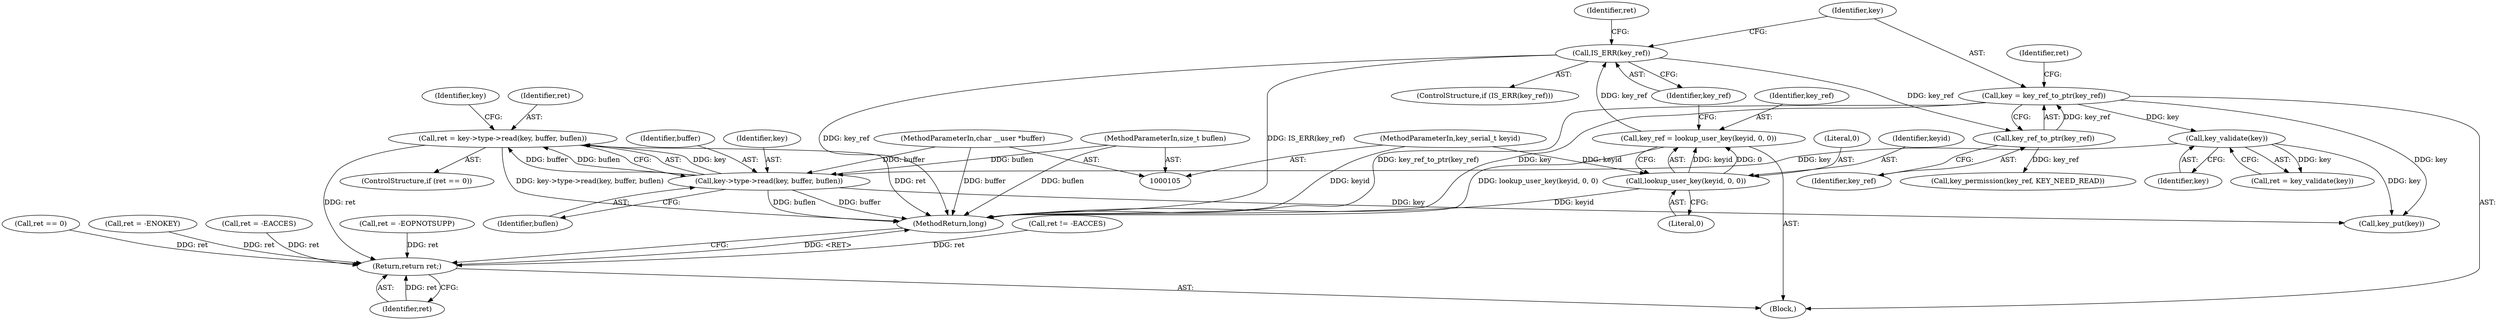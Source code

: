 digraph "0_linux_b4a1b4f5047e4f54e194681125c74c0aa64d637d@API" {
"1000183" [label="(Call,ret = key->type->read(key, buffer, buflen))"];
"1000185" [label="(Call,key->type->read(key, buffer, buflen))"];
"1000177" [label="(Call,key_validate(key))"];
"1000128" [label="(Call,key = key_ref_to_ptr(key_ref))"];
"1000130" [label="(Call,key_ref_to_ptr(key_ref))"];
"1000120" [label="(Call,IS_ERR(key_ref))"];
"1000113" [label="(Call,key_ref = lookup_user_key(keyid, 0, 0))"];
"1000115" [label="(Call,lookup_user_key(keyid, 0, 0))"];
"1000106" [label="(MethodParameterIn,key_serial_t keyid)"];
"1000107" [label="(MethodParameterIn,char __user *buffer)"];
"1000108" [label="(MethodParameterIn,size_t buflen)"];
"1000198" [label="(Return,return ret;)"];
"1000199" [label="(Identifier,ret)"];
"1000118" [label="(Literal,0)"];
"1000183" [label="(Call,ret = key->type->read(key, buffer, buflen))"];
"1000175" [label="(Call,ret = key_validate(key))"];
"1000130" [label="(Call,key_ref_to_ptr(key_ref))"];
"1000129" [label="(Identifier,key)"];
"1000200" [label="(MethodReturn,long)"];
"1000119" [label="(ControlStructure,if (IS_ERR(key_ref)))"];
"1000113" [label="(Call,key_ref = lookup_user_key(keyid, 0, 0))"];
"1000114" [label="(Identifier,key_ref)"];
"1000106" [label="(MethodParameterIn,key_serial_t keyid)"];
"1000159" [label="(Call,ret = -EOPNOTSUPP)"];
"1000120" [label="(Call,IS_ERR(key_ref))"];
"1000143" [label="(Call,ret != -EACCES)"];
"1000180" [label="(Call,ret == 0)"];
"1000134" [label="(Call,key_permission(key_ref, KEY_NEED_READ))"];
"1000115" [label="(Call,lookup_user_key(keyid, 0, 0))"];
"1000186" [label="(Identifier,key)"];
"1000185" [label="(Call,key->type->read(key, buffer, buflen))"];
"1000117" [label="(Literal,0)"];
"1000198" [label="(Return,return ret;)"];
"1000124" [label="(Identifier,ret)"];
"1000128" [label="(Call,key = key_ref_to_ptr(key_ref))"];
"1000123" [label="(Call,ret = -ENOKEY)"];
"1000116" [label="(Identifier,keyid)"];
"1000133" [label="(Identifier,ret)"];
"1000187" [label="(Identifier,buffer)"];
"1000192" [label="(Identifier,key)"];
"1000107" [label="(MethodParameterIn,char __user *buffer)"];
"1000188" [label="(Identifier,buflen)"];
"1000184" [label="(Identifier,ret)"];
"1000109" [label="(Block,)"];
"1000178" [label="(Identifier,key)"];
"1000177" [label="(Call,key_validate(key))"];
"1000131" [label="(Identifier,key_ref)"];
"1000179" [label="(ControlStructure,if (ret == 0))"];
"1000121" [label="(Identifier,key_ref)"];
"1000195" [label="(Call,key_put(key))"];
"1000108" [label="(MethodParameterIn,size_t buflen)"];
"1000153" [label="(Call,ret = -EACCES)"];
"1000183" -> "1000179"  [label="AST: "];
"1000183" -> "1000185"  [label="CFG: "];
"1000184" -> "1000183"  [label="AST: "];
"1000185" -> "1000183"  [label="AST: "];
"1000192" -> "1000183"  [label="CFG: "];
"1000183" -> "1000200"  [label="DDG: key->type->read(key, buffer, buflen)"];
"1000183" -> "1000200"  [label="DDG: ret"];
"1000185" -> "1000183"  [label="DDG: key"];
"1000185" -> "1000183"  [label="DDG: buffer"];
"1000185" -> "1000183"  [label="DDG: buflen"];
"1000183" -> "1000198"  [label="DDG: ret"];
"1000185" -> "1000188"  [label="CFG: "];
"1000186" -> "1000185"  [label="AST: "];
"1000187" -> "1000185"  [label="AST: "];
"1000188" -> "1000185"  [label="AST: "];
"1000185" -> "1000200"  [label="DDG: buffer"];
"1000185" -> "1000200"  [label="DDG: buflen"];
"1000177" -> "1000185"  [label="DDG: key"];
"1000107" -> "1000185"  [label="DDG: buffer"];
"1000108" -> "1000185"  [label="DDG: buflen"];
"1000185" -> "1000195"  [label="DDG: key"];
"1000177" -> "1000175"  [label="AST: "];
"1000177" -> "1000178"  [label="CFG: "];
"1000178" -> "1000177"  [label="AST: "];
"1000175" -> "1000177"  [label="CFG: "];
"1000177" -> "1000175"  [label="DDG: key"];
"1000128" -> "1000177"  [label="DDG: key"];
"1000177" -> "1000195"  [label="DDG: key"];
"1000128" -> "1000109"  [label="AST: "];
"1000128" -> "1000130"  [label="CFG: "];
"1000129" -> "1000128"  [label="AST: "];
"1000130" -> "1000128"  [label="AST: "];
"1000133" -> "1000128"  [label="CFG: "];
"1000128" -> "1000200"  [label="DDG: key_ref_to_ptr(key_ref)"];
"1000128" -> "1000200"  [label="DDG: key"];
"1000130" -> "1000128"  [label="DDG: key_ref"];
"1000128" -> "1000195"  [label="DDG: key"];
"1000130" -> "1000131"  [label="CFG: "];
"1000131" -> "1000130"  [label="AST: "];
"1000120" -> "1000130"  [label="DDG: key_ref"];
"1000130" -> "1000134"  [label="DDG: key_ref"];
"1000120" -> "1000119"  [label="AST: "];
"1000120" -> "1000121"  [label="CFG: "];
"1000121" -> "1000120"  [label="AST: "];
"1000124" -> "1000120"  [label="CFG: "];
"1000129" -> "1000120"  [label="CFG: "];
"1000120" -> "1000200"  [label="DDG: key_ref"];
"1000120" -> "1000200"  [label="DDG: IS_ERR(key_ref)"];
"1000113" -> "1000120"  [label="DDG: key_ref"];
"1000113" -> "1000109"  [label="AST: "];
"1000113" -> "1000115"  [label="CFG: "];
"1000114" -> "1000113"  [label="AST: "];
"1000115" -> "1000113"  [label="AST: "];
"1000121" -> "1000113"  [label="CFG: "];
"1000113" -> "1000200"  [label="DDG: lookup_user_key(keyid, 0, 0)"];
"1000115" -> "1000113"  [label="DDG: keyid"];
"1000115" -> "1000113"  [label="DDG: 0"];
"1000115" -> "1000118"  [label="CFG: "];
"1000116" -> "1000115"  [label="AST: "];
"1000117" -> "1000115"  [label="AST: "];
"1000118" -> "1000115"  [label="AST: "];
"1000115" -> "1000200"  [label="DDG: keyid"];
"1000106" -> "1000115"  [label="DDG: keyid"];
"1000106" -> "1000105"  [label="AST: "];
"1000106" -> "1000200"  [label="DDG: keyid"];
"1000107" -> "1000105"  [label="AST: "];
"1000107" -> "1000200"  [label="DDG: buffer"];
"1000108" -> "1000105"  [label="AST: "];
"1000108" -> "1000200"  [label="DDG: buflen"];
"1000198" -> "1000109"  [label="AST: "];
"1000198" -> "1000199"  [label="CFG: "];
"1000199" -> "1000198"  [label="AST: "];
"1000200" -> "1000198"  [label="CFG: "];
"1000198" -> "1000200"  [label="DDG: <RET>"];
"1000199" -> "1000198"  [label="DDG: ret"];
"1000159" -> "1000198"  [label="DDG: ret"];
"1000143" -> "1000198"  [label="DDG: ret"];
"1000180" -> "1000198"  [label="DDG: ret"];
"1000153" -> "1000198"  [label="DDG: ret"];
"1000123" -> "1000198"  [label="DDG: ret"];
}
